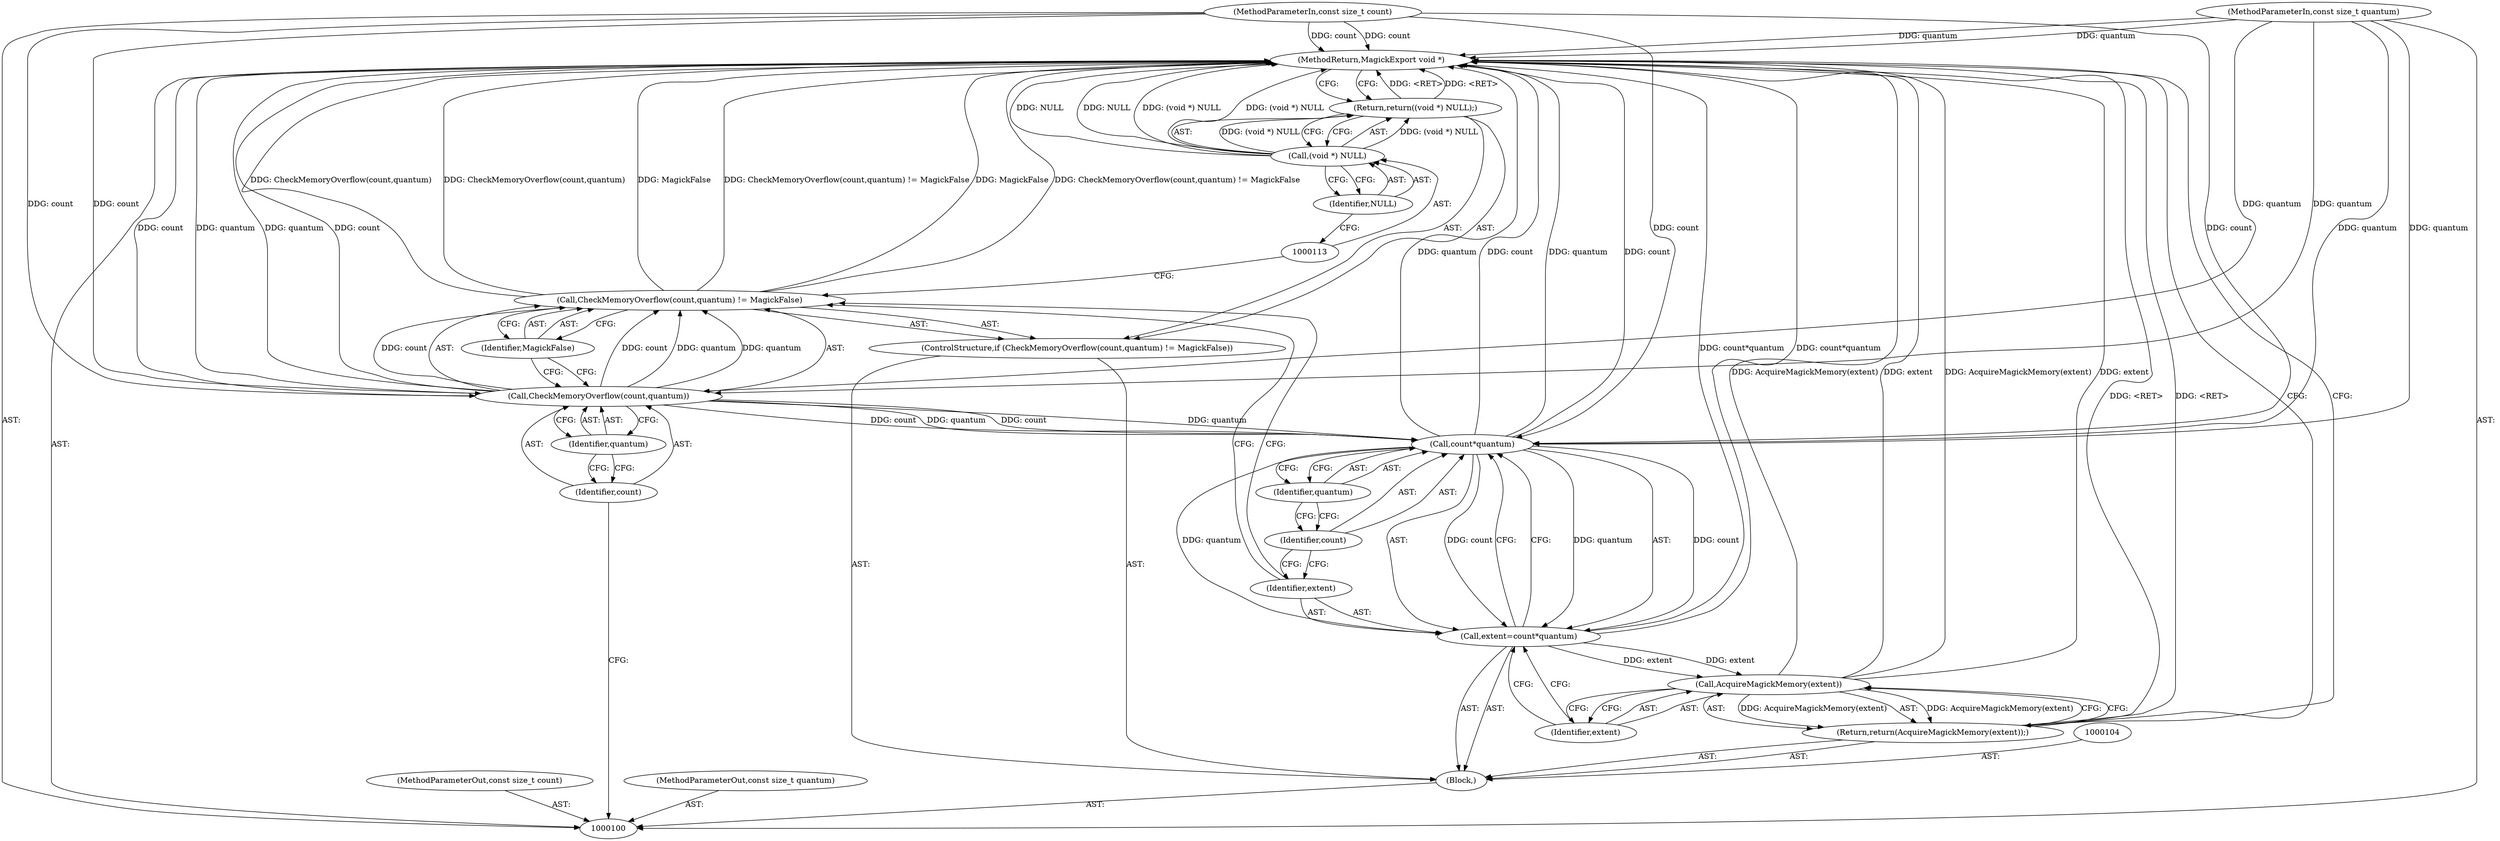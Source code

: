 digraph "1_ImageMagick_0474237508f39c4f783208123431815f1ededb76_4" {
"1000123" [label="(MethodReturn,MagickExport void *)"];
"1000101" [label="(MethodParameterIn,const size_t count)"];
"1000159" [label="(MethodParameterOut,const size_t count)"];
"1000102" [label="(MethodParameterIn,const size_t quantum)"];
"1000160" [label="(MethodParameterOut,const size_t quantum)"];
"1000103" [label="(Block,)"];
"1000105" [label="(ControlStructure,if (CheckMemoryOverflow(count,quantum) != MagickFalse))"];
"1000108" [label="(Identifier,count)"];
"1000109" [label="(Identifier,quantum)"];
"1000110" [label="(Identifier,MagickFalse)"];
"1000106" [label="(Call,CheckMemoryOverflow(count,quantum) != MagickFalse)"];
"1000107" [label="(Call,CheckMemoryOverflow(count,quantum))"];
"1000112" [label="(Call,(void *) NULL)"];
"1000114" [label="(Identifier,NULL)"];
"1000111" [label="(Return,return((void *) NULL);)"];
"1000117" [label="(Call,count*quantum)"];
"1000118" [label="(Identifier,count)"];
"1000119" [label="(Identifier,quantum)"];
"1000115" [label="(Call,extent=count*quantum)"];
"1000116" [label="(Identifier,extent)"];
"1000121" [label="(Call,AcquireMagickMemory(extent))"];
"1000120" [label="(Return,return(AcquireMagickMemory(extent));)"];
"1000122" [label="(Identifier,extent)"];
"1000123" -> "1000100"  [label="AST: "];
"1000123" -> "1000111"  [label="CFG: "];
"1000123" -> "1000120"  [label="CFG: "];
"1000111" -> "1000123"  [label="DDG: <RET>"];
"1000120" -> "1000123"  [label="DDG: <RET>"];
"1000115" -> "1000123"  [label="DDG: count*quantum"];
"1000107" -> "1000123"  [label="DDG: count"];
"1000107" -> "1000123"  [label="DDG: quantum"];
"1000106" -> "1000123"  [label="DDG: CheckMemoryOverflow(count,quantum)"];
"1000106" -> "1000123"  [label="DDG: MagickFalse"];
"1000106" -> "1000123"  [label="DDG: CheckMemoryOverflow(count,quantum) != MagickFalse"];
"1000112" -> "1000123"  [label="DDG: NULL"];
"1000112" -> "1000123"  [label="DDG: (void *) NULL"];
"1000117" -> "1000123"  [label="DDG: count"];
"1000117" -> "1000123"  [label="DDG: quantum"];
"1000121" -> "1000123"  [label="DDG: extent"];
"1000121" -> "1000123"  [label="DDG: AcquireMagickMemory(extent)"];
"1000102" -> "1000123"  [label="DDG: quantum"];
"1000101" -> "1000123"  [label="DDG: count"];
"1000101" -> "1000100"  [label="AST: "];
"1000101" -> "1000123"  [label="DDG: count"];
"1000101" -> "1000107"  [label="DDG: count"];
"1000101" -> "1000117"  [label="DDG: count"];
"1000159" -> "1000100"  [label="AST: "];
"1000102" -> "1000100"  [label="AST: "];
"1000102" -> "1000123"  [label="DDG: quantum"];
"1000102" -> "1000107"  [label="DDG: quantum"];
"1000102" -> "1000117"  [label="DDG: quantum"];
"1000160" -> "1000100"  [label="AST: "];
"1000103" -> "1000100"  [label="AST: "];
"1000104" -> "1000103"  [label="AST: "];
"1000105" -> "1000103"  [label="AST: "];
"1000115" -> "1000103"  [label="AST: "];
"1000120" -> "1000103"  [label="AST: "];
"1000105" -> "1000103"  [label="AST: "];
"1000106" -> "1000105"  [label="AST: "];
"1000111" -> "1000105"  [label="AST: "];
"1000108" -> "1000107"  [label="AST: "];
"1000108" -> "1000100"  [label="CFG: "];
"1000109" -> "1000108"  [label="CFG: "];
"1000109" -> "1000107"  [label="AST: "];
"1000109" -> "1000108"  [label="CFG: "];
"1000107" -> "1000109"  [label="CFG: "];
"1000110" -> "1000106"  [label="AST: "];
"1000110" -> "1000107"  [label="CFG: "];
"1000106" -> "1000110"  [label="CFG: "];
"1000106" -> "1000105"  [label="AST: "];
"1000106" -> "1000110"  [label="CFG: "];
"1000107" -> "1000106"  [label="AST: "];
"1000110" -> "1000106"  [label="AST: "];
"1000113" -> "1000106"  [label="CFG: "];
"1000116" -> "1000106"  [label="CFG: "];
"1000106" -> "1000123"  [label="DDG: CheckMemoryOverflow(count,quantum)"];
"1000106" -> "1000123"  [label="DDG: MagickFalse"];
"1000106" -> "1000123"  [label="DDG: CheckMemoryOverflow(count,quantum) != MagickFalse"];
"1000107" -> "1000106"  [label="DDG: count"];
"1000107" -> "1000106"  [label="DDG: quantum"];
"1000107" -> "1000106"  [label="AST: "];
"1000107" -> "1000109"  [label="CFG: "];
"1000108" -> "1000107"  [label="AST: "];
"1000109" -> "1000107"  [label="AST: "];
"1000110" -> "1000107"  [label="CFG: "];
"1000107" -> "1000123"  [label="DDG: count"];
"1000107" -> "1000123"  [label="DDG: quantum"];
"1000107" -> "1000106"  [label="DDG: count"];
"1000107" -> "1000106"  [label="DDG: quantum"];
"1000101" -> "1000107"  [label="DDG: count"];
"1000102" -> "1000107"  [label="DDG: quantum"];
"1000107" -> "1000117"  [label="DDG: count"];
"1000107" -> "1000117"  [label="DDG: quantum"];
"1000112" -> "1000111"  [label="AST: "];
"1000112" -> "1000114"  [label="CFG: "];
"1000113" -> "1000112"  [label="AST: "];
"1000114" -> "1000112"  [label="AST: "];
"1000111" -> "1000112"  [label="CFG: "];
"1000112" -> "1000123"  [label="DDG: NULL"];
"1000112" -> "1000123"  [label="DDG: (void *) NULL"];
"1000112" -> "1000111"  [label="DDG: (void *) NULL"];
"1000114" -> "1000112"  [label="AST: "];
"1000114" -> "1000113"  [label="CFG: "];
"1000112" -> "1000114"  [label="CFG: "];
"1000111" -> "1000105"  [label="AST: "];
"1000111" -> "1000112"  [label="CFG: "];
"1000112" -> "1000111"  [label="AST: "];
"1000123" -> "1000111"  [label="CFG: "];
"1000111" -> "1000123"  [label="DDG: <RET>"];
"1000112" -> "1000111"  [label="DDG: (void *) NULL"];
"1000117" -> "1000115"  [label="AST: "];
"1000117" -> "1000119"  [label="CFG: "];
"1000118" -> "1000117"  [label="AST: "];
"1000119" -> "1000117"  [label="AST: "];
"1000115" -> "1000117"  [label="CFG: "];
"1000117" -> "1000123"  [label="DDG: count"];
"1000117" -> "1000123"  [label="DDG: quantum"];
"1000117" -> "1000115"  [label="DDG: count"];
"1000117" -> "1000115"  [label="DDG: quantum"];
"1000107" -> "1000117"  [label="DDG: count"];
"1000107" -> "1000117"  [label="DDG: quantum"];
"1000101" -> "1000117"  [label="DDG: count"];
"1000102" -> "1000117"  [label="DDG: quantum"];
"1000118" -> "1000117"  [label="AST: "];
"1000118" -> "1000116"  [label="CFG: "];
"1000119" -> "1000118"  [label="CFG: "];
"1000119" -> "1000117"  [label="AST: "];
"1000119" -> "1000118"  [label="CFG: "];
"1000117" -> "1000119"  [label="CFG: "];
"1000115" -> "1000103"  [label="AST: "];
"1000115" -> "1000117"  [label="CFG: "];
"1000116" -> "1000115"  [label="AST: "];
"1000117" -> "1000115"  [label="AST: "];
"1000122" -> "1000115"  [label="CFG: "];
"1000115" -> "1000123"  [label="DDG: count*quantum"];
"1000117" -> "1000115"  [label="DDG: count"];
"1000117" -> "1000115"  [label="DDG: quantum"];
"1000115" -> "1000121"  [label="DDG: extent"];
"1000116" -> "1000115"  [label="AST: "];
"1000116" -> "1000106"  [label="CFG: "];
"1000118" -> "1000116"  [label="CFG: "];
"1000121" -> "1000120"  [label="AST: "];
"1000121" -> "1000122"  [label="CFG: "];
"1000122" -> "1000121"  [label="AST: "];
"1000120" -> "1000121"  [label="CFG: "];
"1000121" -> "1000123"  [label="DDG: extent"];
"1000121" -> "1000123"  [label="DDG: AcquireMagickMemory(extent)"];
"1000121" -> "1000120"  [label="DDG: AcquireMagickMemory(extent)"];
"1000115" -> "1000121"  [label="DDG: extent"];
"1000120" -> "1000103"  [label="AST: "];
"1000120" -> "1000121"  [label="CFG: "];
"1000121" -> "1000120"  [label="AST: "];
"1000123" -> "1000120"  [label="CFG: "];
"1000120" -> "1000123"  [label="DDG: <RET>"];
"1000121" -> "1000120"  [label="DDG: AcquireMagickMemory(extent)"];
"1000122" -> "1000121"  [label="AST: "];
"1000122" -> "1000115"  [label="CFG: "];
"1000121" -> "1000122"  [label="CFG: "];
}
